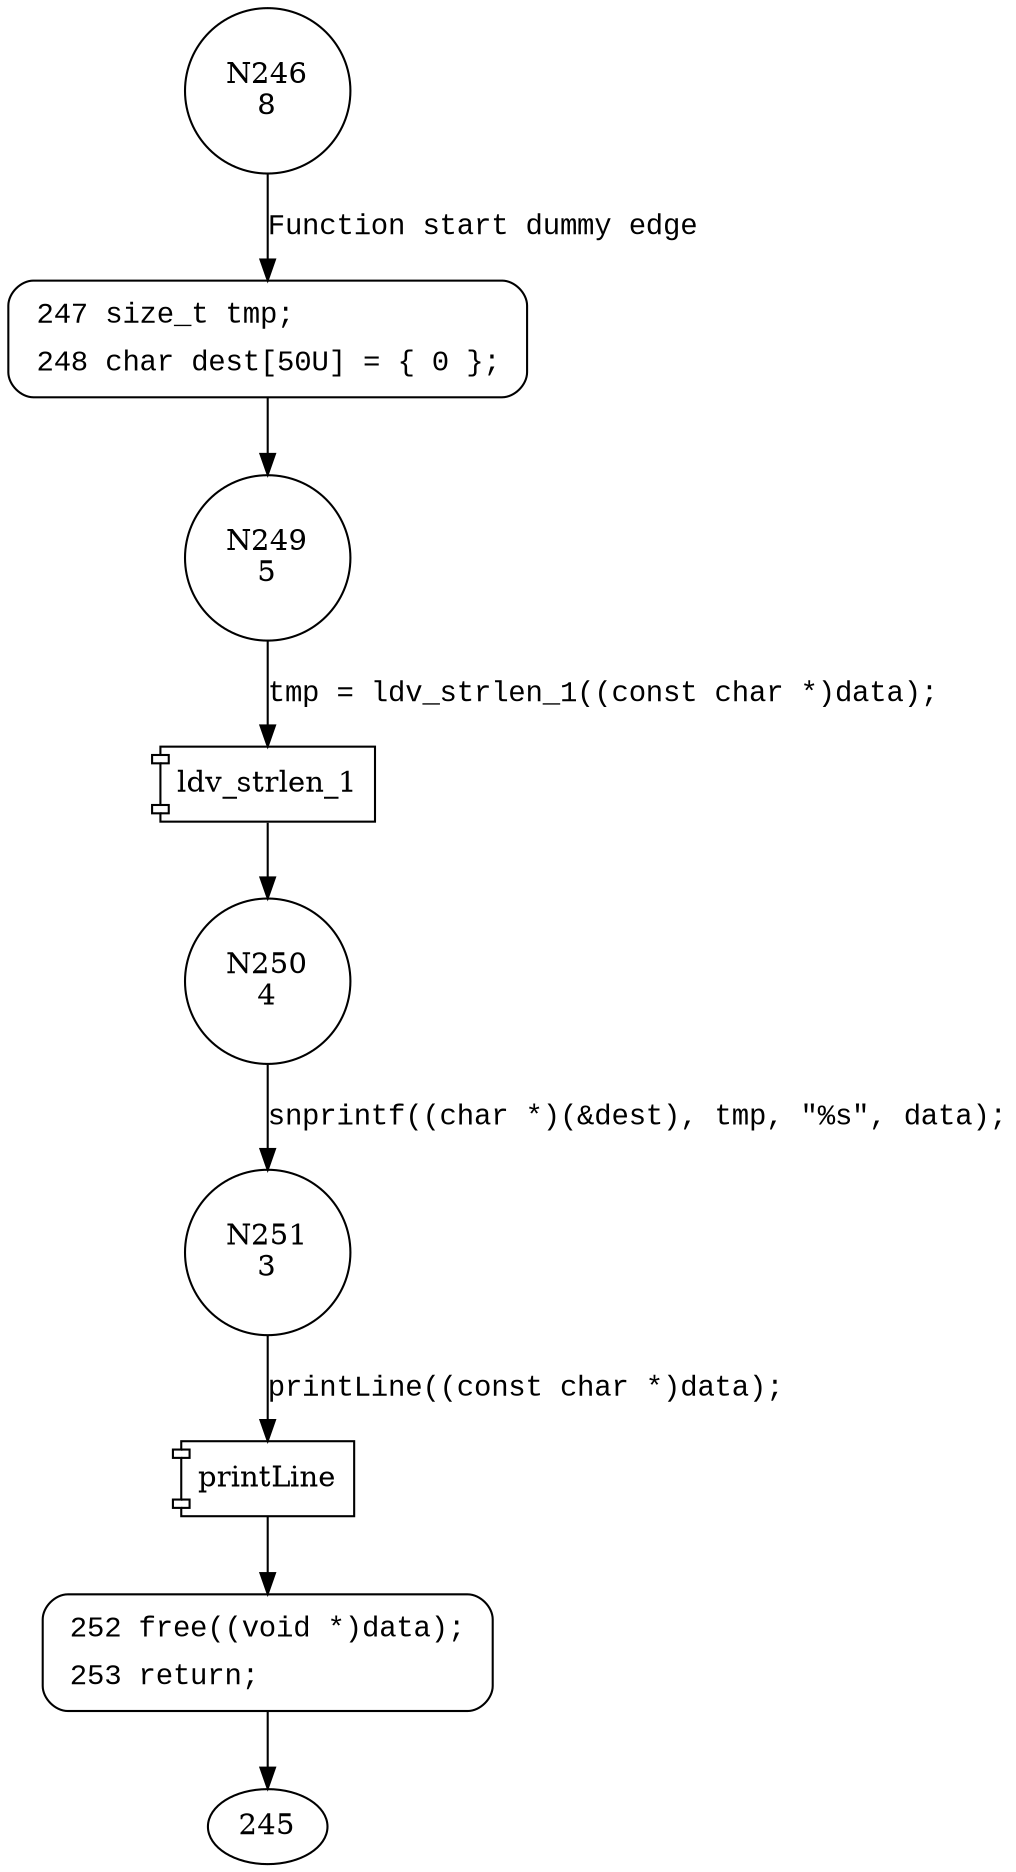 digraph CWE122_Heap_Based_Buffer_Overflow__c_CWE806_char_snprintf_41_badSink {
246 [shape="circle" label="N246\n8"]
247 [shape="circle" label="N247\n7"]
249 [shape="circle" label="N249\n5"]
250 [shape="circle" label="N250\n4"]
251 [shape="circle" label="N251\n3"]
252 [shape="circle" label="N252\n2"]
247 [style="filled,bold" penwidth="1" fillcolor="white" fontname="Courier New" shape="Mrecord" label=<<table border="0" cellborder="0" cellpadding="3" bgcolor="white"><tr><td align="right">247</td><td align="left">size_t tmp;</td></tr><tr><td align="right">248</td><td align="left">char dest[50U] = &#123; 0 &#125;;</td></tr></table>>]
247 -> 249[label=""]
252 [style="filled,bold" penwidth="1" fillcolor="white" fontname="Courier New" shape="Mrecord" label=<<table border="0" cellborder="0" cellpadding="3" bgcolor="white"><tr><td align="right">252</td><td align="left">free((void *)data);</td></tr><tr><td align="right">253</td><td align="left">return;</td></tr></table>>]
252 -> 245[label=""]
246 -> 247 [label="Function start dummy edge" fontname="Courier New"]
100029 [shape="component" label="ldv_strlen_1"]
249 -> 100029 [label="tmp = ldv_strlen_1((const char *)data);" fontname="Courier New"]
100029 -> 250 [label="" fontname="Courier New"]
100030 [shape="component" label="printLine"]
251 -> 100030 [label="printLine((const char *)data);" fontname="Courier New"]
100030 -> 252 [label="" fontname="Courier New"]
250 -> 251 [label="snprintf((char *)(&dest), tmp, \"%s\", data);" fontname="Courier New"]
}